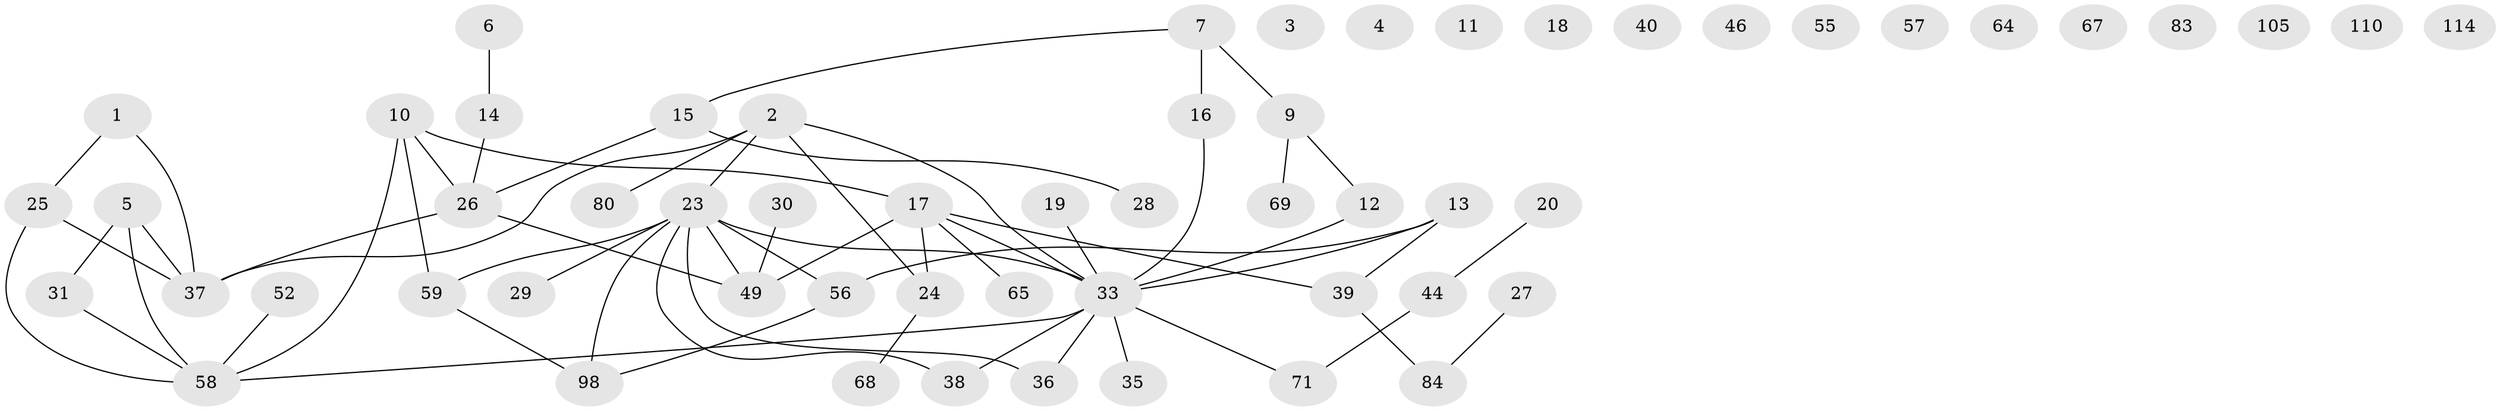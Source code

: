 // original degree distribution, {1: 0.20869565217391303, 3: 0.2, 0: 0.10434782608695652, 2: 0.33043478260869563, 5: 0.043478260869565216, 4: 0.09565217391304348, 6: 0.017391304347826087}
// Generated by graph-tools (version 1.1) at 2025/12/03/09/25 04:12:54]
// undirected, 57 vertices, 61 edges
graph export_dot {
graph [start="1"]
  node [color=gray90,style=filled];
  1 [super="+45"];
  2 [super="+106"];
  3;
  4;
  5 [super="+8"];
  6 [super="+43+42"];
  7 [super="+113"];
  9 [super="+72"];
  10 [super="+41"];
  11 [super="+34"];
  12 [super="+94"];
  13 [super="+32+47"];
  14;
  15 [super="+21+51"];
  16 [super="+73"];
  17 [super="+22+108+66"];
  18;
  19;
  20;
  23 [super="+93+88"];
  24 [super="+48+50"];
  25 [super="+87"];
  26 [super="+96"];
  27 [super="+99+104"];
  28;
  29;
  30;
  31;
  33 [super="+91+53+70"];
  35 [super="+95"];
  36;
  37 [super="+82+79"];
  38;
  39 [super="+90"];
  40 [super="+60"];
  44 [super="+54"];
  46;
  49 [super="+75+63"];
  52;
  55;
  56 [super="+62"];
  57;
  58 [super="+77+85+76"];
  59 [super="+89"];
  64;
  65;
  67;
  68;
  69;
  71;
  80;
  83;
  84;
  98 [super="+102+103"];
  105;
  110;
  114;
  1 -- 37;
  1 -- 25;
  2 -- 80;
  2 -- 23;
  2 -- 37;
  2 -- 24;
  2 -- 33;
  5 -- 31;
  5 -- 37;
  5 -- 58;
  6 -- 14;
  7 -- 16;
  7 -- 9;
  7 -- 15;
  9 -- 12;
  9 -- 69;
  10 -- 26;
  10 -- 17;
  10 -- 58;
  10 -- 59;
  12 -- 33 [weight=2];
  13 -- 33;
  13 -- 39;
  13 -- 56 [weight=3];
  14 -- 26;
  15 -- 26;
  15 -- 28;
  16 -- 33;
  17 -- 65 [weight=2];
  17 -- 39;
  17 -- 24 [weight=2];
  17 -- 49;
  17 -- 33;
  19 -- 33;
  20 -- 44;
  23 -- 98;
  23 -- 36;
  23 -- 38;
  23 -- 56 [weight=2];
  23 -- 59;
  23 -- 49;
  23 -- 33;
  23 -- 29;
  24 -- 68;
  25 -- 58;
  25 -- 37;
  26 -- 37;
  26 -- 49;
  27 -- 84;
  30 -- 49;
  31 -- 58;
  33 -- 35;
  33 -- 36;
  33 -- 38;
  33 -- 71;
  33 -- 58;
  39 -- 84;
  44 -- 71;
  52 -- 58;
  56 -- 98;
  59 -- 98;
}
